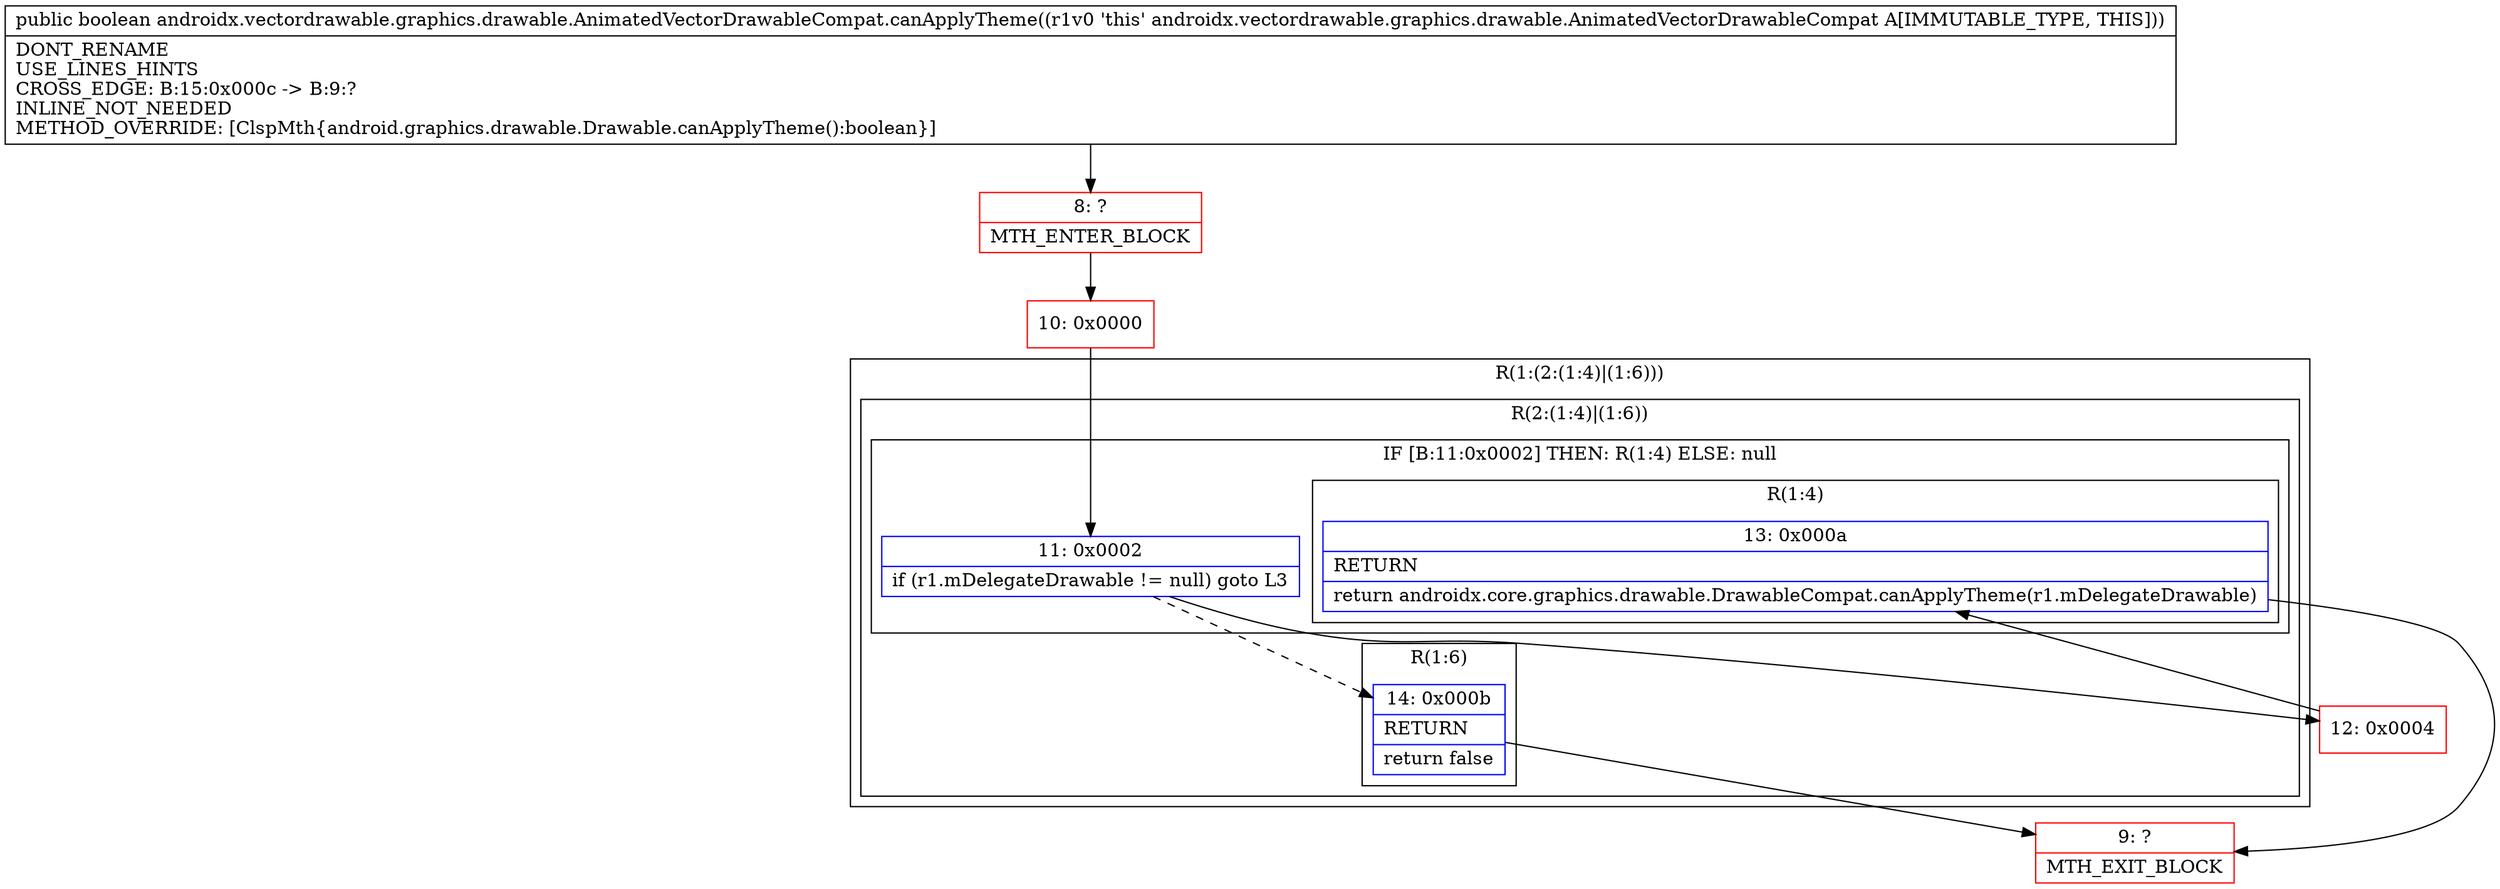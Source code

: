 digraph "CFG forandroidx.vectordrawable.graphics.drawable.AnimatedVectorDrawableCompat.canApplyTheme()Z" {
subgraph cluster_Region_707097861 {
label = "R(1:(2:(1:4)|(1:6)))";
node [shape=record,color=blue];
subgraph cluster_Region_225648978 {
label = "R(2:(1:4)|(1:6))";
node [shape=record,color=blue];
subgraph cluster_IfRegion_415498632 {
label = "IF [B:11:0x0002] THEN: R(1:4) ELSE: null";
node [shape=record,color=blue];
Node_11 [shape=record,label="{11\:\ 0x0002|if (r1.mDelegateDrawable != null) goto L3\l}"];
subgraph cluster_Region_386538126 {
label = "R(1:4)";
node [shape=record,color=blue];
Node_13 [shape=record,label="{13\:\ 0x000a|RETURN\l|return androidx.core.graphics.drawable.DrawableCompat.canApplyTheme(r1.mDelegateDrawable)\l}"];
}
}
subgraph cluster_Region_377931831 {
label = "R(1:6)";
node [shape=record,color=blue];
Node_14 [shape=record,label="{14\:\ 0x000b|RETURN\l|return false\l}"];
}
}
}
Node_8 [shape=record,color=red,label="{8\:\ ?|MTH_ENTER_BLOCK\l}"];
Node_10 [shape=record,color=red,label="{10\:\ 0x0000}"];
Node_12 [shape=record,color=red,label="{12\:\ 0x0004}"];
Node_9 [shape=record,color=red,label="{9\:\ ?|MTH_EXIT_BLOCK\l}"];
MethodNode[shape=record,label="{public boolean androidx.vectordrawable.graphics.drawable.AnimatedVectorDrawableCompat.canApplyTheme((r1v0 'this' androidx.vectordrawable.graphics.drawable.AnimatedVectorDrawableCompat A[IMMUTABLE_TYPE, THIS]))  | DONT_RENAME\lUSE_LINES_HINTS\lCROSS_EDGE: B:15:0x000c \-\> B:9:?\lINLINE_NOT_NEEDED\lMETHOD_OVERRIDE: [ClspMth\{android.graphics.drawable.Drawable.canApplyTheme():boolean\}]\l}"];
MethodNode -> Node_8;Node_11 -> Node_12;
Node_11 -> Node_14[style=dashed];
Node_13 -> Node_9;
Node_14 -> Node_9;
Node_8 -> Node_10;
Node_10 -> Node_11;
Node_12 -> Node_13;
}

